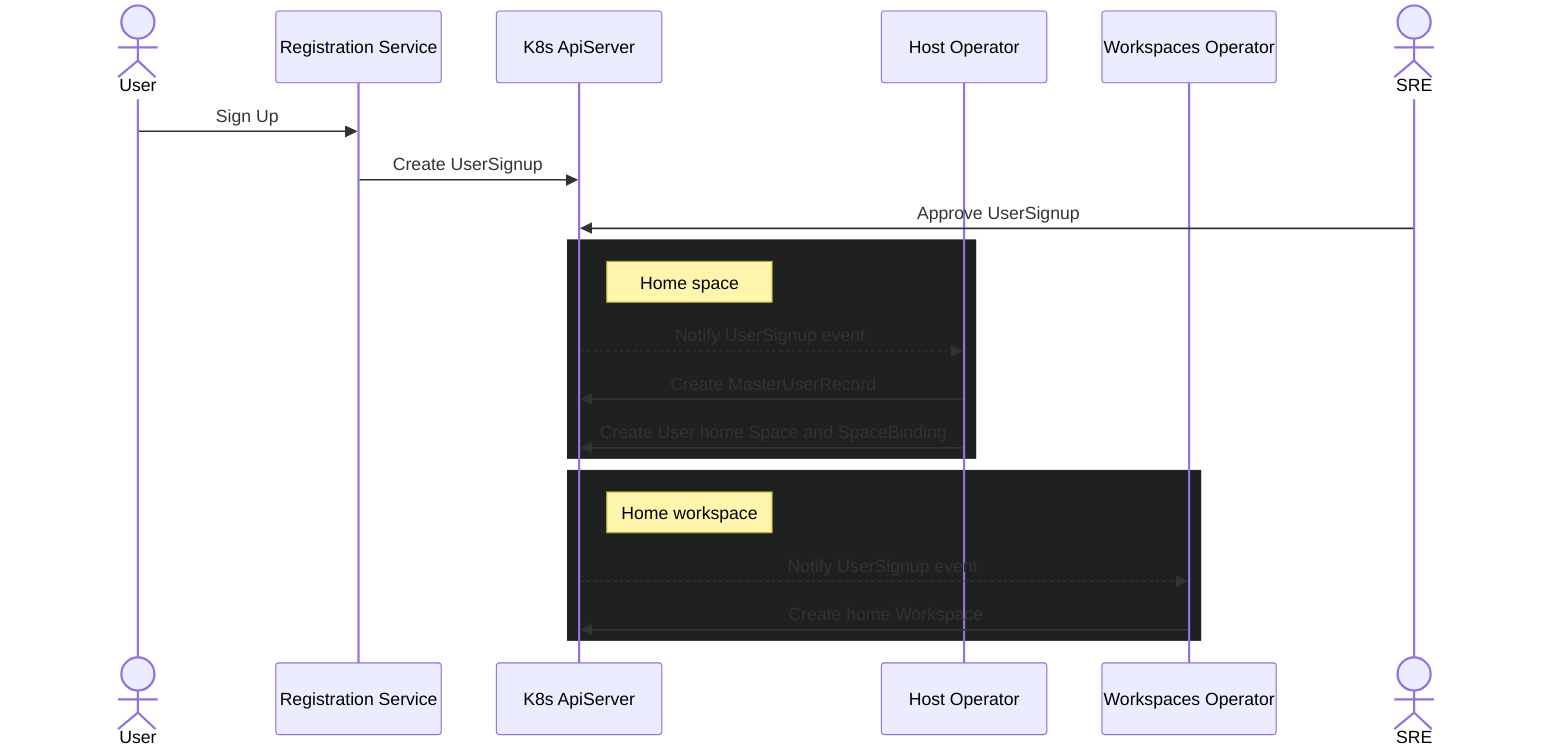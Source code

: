 sequenceDiagram
  actor U as User

  participant RS as Registration Service
  participant KA as K8s ApiServer
  participant HO as Host Operator
  participant WO as Workspaces Operator
  
  actor D as SRE

  U->>RS: Sign Up
  RS->>KA: Create UserSignup

  %% Manual Approval
  D->>KA: Approve UserSignup
  %% Create home space
  rect rgb(31,32,32)
  note right of KA: Home space
  KA-->>HO: Notify UserSignup event
  HO->>KA: Create MasterUserRecord
  HO->>KA: Create User home Space and SpaceBinding
  end

  %% Create home workspace
  rect rgb(31,32,32)
  note right of KA: Home workspace
  KA-->>WO: Notify UserSignup event
  WO->>KA: Create home Workspace
  end